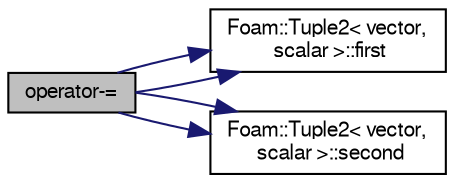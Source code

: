 digraph "operator-="
{
  bgcolor="transparent";
  edge [fontname="FreeSans",fontsize="10",labelfontname="FreeSans",labelfontsize="10"];
  node [fontname="FreeSans",fontsize="10",shape=record];
  rankdir="LR";
  Node81 [label="operator-=",height=0.2,width=0.4,color="black", fillcolor="grey75", style="filled", fontcolor="black"];
  Node81 -> Node82 [color="midnightblue",fontsize="10",style="solid",fontname="FreeSans"];
  Node82 [label="Foam::Tuple2\< vector,\l scalar \>::first",height=0.2,width=0.4,color="black",URL="$a28430.html#a851d003bd93ae87649e83fc6e50a90a6",tooltip="Return first. "];
  Node81 -> Node82 [color="midnightblue",fontsize="10",style="solid",fontname="FreeSans"];
  Node81 -> Node83 [color="midnightblue",fontsize="10",style="solid",fontname="FreeSans"];
  Node83 [label="Foam::Tuple2\< vector,\l scalar \>::second",height=0.2,width=0.4,color="black",URL="$a28430.html#a3d89ce084afc65b34a84b9f42d68f27c",tooltip="Return second. "];
  Node81 -> Node83 [color="midnightblue",fontsize="10",style="solid",fontname="FreeSans"];
}
